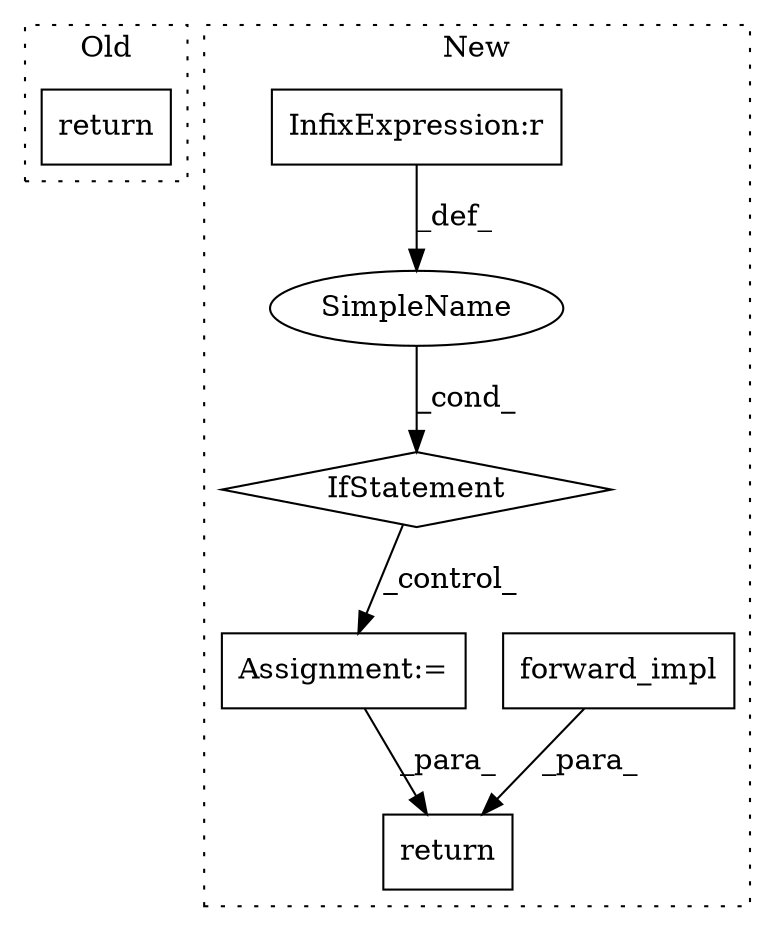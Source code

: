 digraph G {
subgraph cluster0 {
1 [label="return" a="41" s="28339" l="7" shape="box"];
label = "Old";
style="dotted";
}
subgraph cluster1 {
2 [label="forward_impl" a="32" s="31120,31165" l="13,1" shape="box"];
3 [label="return" a="41" s="31608" l="7" shape="box"];
4 [label="Assignment:=" a="7" s="31212" l="1" shape="box"];
5 [label="IfStatement" a="25" s="31172,31197" l="4,2" shape="diamond"];
6 [label="SimpleName" a="42" s="" l="" shape="ellipse"];
7 [label="InfixExpression:r" a="27" s="31185" l="3" shape="box"];
label = "New";
style="dotted";
}
2 -> 3 [label="_para_"];
4 -> 3 [label="_para_"];
5 -> 4 [label="_control_"];
6 -> 5 [label="_cond_"];
7 -> 6 [label="_def_"];
}